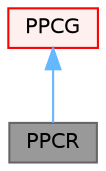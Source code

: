 digraph "PPCR"
{
 // LATEX_PDF_SIZE
  bgcolor="transparent";
  edge [fontname=Helvetica,fontsize=10,labelfontname=Helvetica,labelfontsize=10];
  node [fontname=Helvetica,fontsize=10,shape=box,height=0.2,width=0.4];
  Node1 [id="Node000001",label="PPCR",height=0.2,width=0.4,color="gray40", fillcolor="grey60", style="filled", fontcolor="black",tooltip="Preconditioned pipelined conjugate residuals solver for symmetric lduMatrices using a run-time select..."];
  Node2 -> Node1 [id="edge1_Node000001_Node000002",dir="back",color="steelblue1",style="solid",tooltip=" "];
  Node2 [id="Node000002",label="PPCG",height=0.2,width=0.4,color="red", fillcolor="#FFF0F0", style="filled",URL="$classFoam_1_1PPCG.html",tooltip="Preconditioned pipelined conjugate gradient solver for symmetric lduMatrices using a run-time selecta..."];
}
